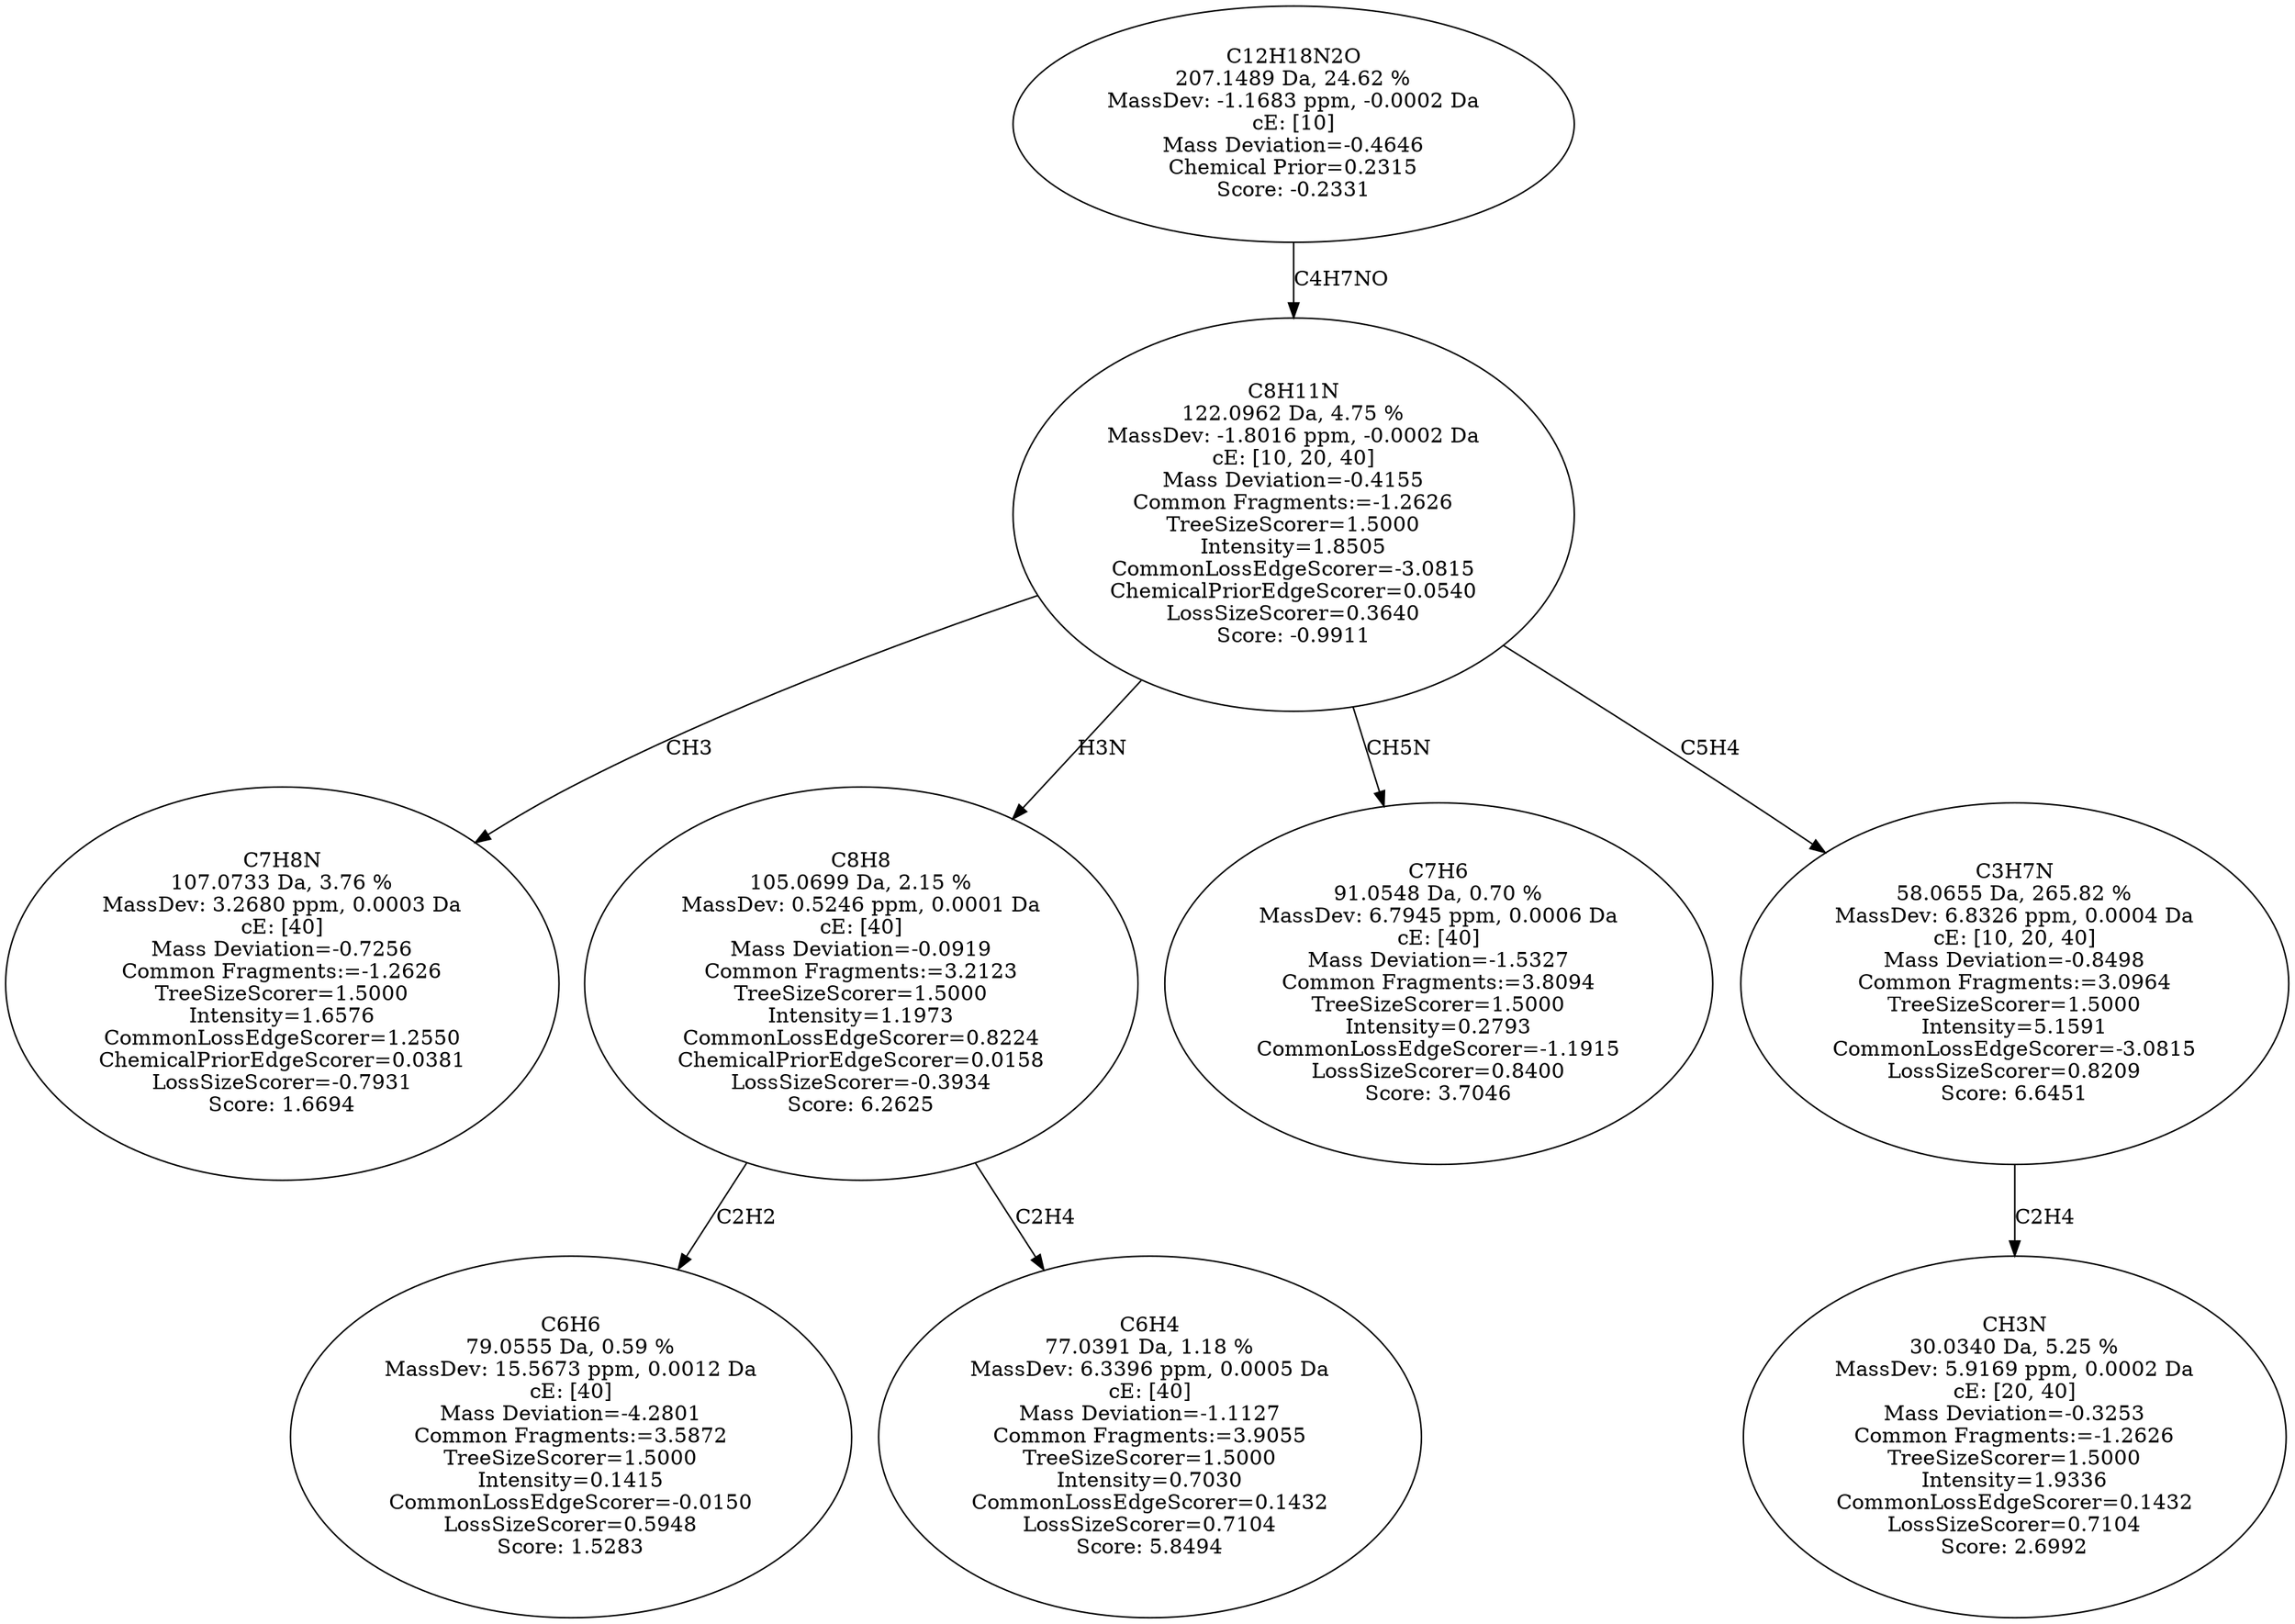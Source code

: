 strict digraph {
v1 [label="C7H8N\n107.0733 Da, 3.76 %\nMassDev: 3.2680 ppm, 0.0003 Da\ncE: [40]\nMass Deviation=-0.7256\nCommon Fragments:=-1.2626\nTreeSizeScorer=1.5000\nIntensity=1.6576\nCommonLossEdgeScorer=1.2550\nChemicalPriorEdgeScorer=0.0381\nLossSizeScorer=-0.7931\nScore: 1.6694"];
v2 [label="C6H6\n79.0555 Da, 0.59 %\nMassDev: 15.5673 ppm, 0.0012 Da\ncE: [40]\nMass Deviation=-4.2801\nCommon Fragments:=3.5872\nTreeSizeScorer=1.5000\nIntensity=0.1415\nCommonLossEdgeScorer=-0.0150\nLossSizeScorer=0.5948\nScore: 1.5283"];
v3 [label="C6H4\n77.0391 Da, 1.18 %\nMassDev: 6.3396 ppm, 0.0005 Da\ncE: [40]\nMass Deviation=-1.1127\nCommon Fragments:=3.9055\nTreeSizeScorer=1.5000\nIntensity=0.7030\nCommonLossEdgeScorer=0.1432\nLossSizeScorer=0.7104\nScore: 5.8494"];
v4 [label="C8H8\n105.0699 Da, 2.15 %\nMassDev: 0.5246 ppm, 0.0001 Da\ncE: [40]\nMass Deviation=-0.0919\nCommon Fragments:=3.2123\nTreeSizeScorer=1.5000\nIntensity=1.1973\nCommonLossEdgeScorer=0.8224\nChemicalPriorEdgeScorer=0.0158\nLossSizeScorer=-0.3934\nScore: 6.2625"];
v5 [label="C7H6\n91.0548 Da, 0.70 %\nMassDev: 6.7945 ppm, 0.0006 Da\ncE: [40]\nMass Deviation=-1.5327\nCommon Fragments:=3.8094\nTreeSizeScorer=1.5000\nIntensity=0.2793\nCommonLossEdgeScorer=-1.1915\nLossSizeScorer=0.8400\nScore: 3.7046"];
v6 [label="CH3N\n30.0340 Da, 5.25 %\nMassDev: 5.9169 ppm, 0.0002 Da\ncE: [20, 40]\nMass Deviation=-0.3253\nCommon Fragments:=-1.2626\nTreeSizeScorer=1.5000\nIntensity=1.9336\nCommonLossEdgeScorer=0.1432\nLossSizeScorer=0.7104\nScore: 2.6992"];
v7 [label="C3H7N\n58.0655 Da, 265.82 %\nMassDev: 6.8326 ppm, 0.0004 Da\ncE: [10, 20, 40]\nMass Deviation=-0.8498\nCommon Fragments:=3.0964\nTreeSizeScorer=1.5000\nIntensity=5.1591\nCommonLossEdgeScorer=-3.0815\nLossSizeScorer=0.8209\nScore: 6.6451"];
v8 [label="C8H11N\n122.0962 Da, 4.75 %\nMassDev: -1.8016 ppm, -0.0002 Da\ncE: [10, 20, 40]\nMass Deviation=-0.4155\nCommon Fragments:=-1.2626\nTreeSizeScorer=1.5000\nIntensity=1.8505\nCommonLossEdgeScorer=-3.0815\nChemicalPriorEdgeScorer=0.0540\nLossSizeScorer=0.3640\nScore: -0.9911"];
v9 [label="C12H18N2O\n207.1489 Da, 24.62 %\nMassDev: -1.1683 ppm, -0.0002 Da\ncE: [10]\nMass Deviation=-0.4646\nChemical Prior=0.2315\nScore: -0.2331"];
v8 -> v1 [label="CH3"];
v4 -> v2 [label="C2H2"];
v4 -> v3 [label="C2H4"];
v8 -> v4 [label="H3N"];
v8 -> v5 [label="CH5N"];
v7 -> v6 [label="C2H4"];
v8 -> v7 [label="C5H4"];
v9 -> v8 [label="C4H7NO"];
}
